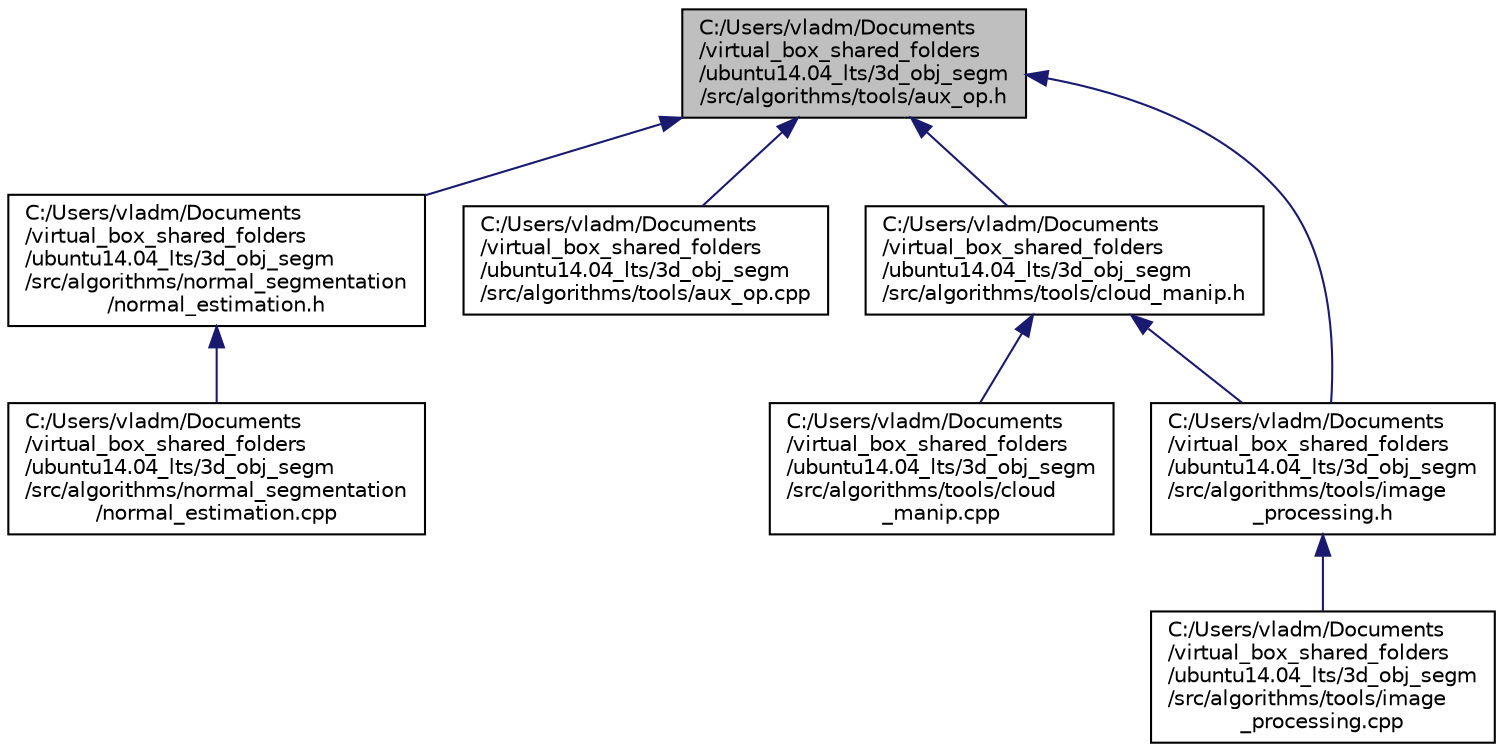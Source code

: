 digraph "C:/Users/vladm/Documents/virtual_box_shared_folders/ubuntu14.04_lts/3d_obj_segm/src/algorithms/tools/aux_op.h"
{
  edge [fontname="Helvetica",fontsize="10",labelfontname="Helvetica",labelfontsize="10"];
  node [fontname="Helvetica",fontsize="10",shape=record];
  Node1 [label="C:/Users/vladm/Documents\l/virtual_box_shared_folders\l/ubuntu14.04_lts/3d_obj_segm\l/src/algorithms/tools/aux_op.h",height=0.2,width=0.4,color="black", fillcolor="grey75", style="filled", fontcolor="black"];
  Node1 -> Node2 [dir="back",color="midnightblue",fontsize="10",style="solid"];
  Node2 [label="C:/Users/vladm/Documents\l/virtual_box_shared_folders\l/ubuntu14.04_lts/3d_obj_segm\l/src/algorithms/normal_segmentation\l/normal_estimation.h",height=0.2,width=0.4,color="black", fillcolor="white", style="filled",URL="$normal__estimation_8h.html"];
  Node2 -> Node3 [dir="back",color="midnightblue",fontsize="10",style="solid"];
  Node3 [label="C:/Users/vladm/Documents\l/virtual_box_shared_folders\l/ubuntu14.04_lts/3d_obj_segm\l/src/algorithms/normal_segmentation\l/normal_estimation.cpp",height=0.2,width=0.4,color="black", fillcolor="white", style="filled",URL="$normal__estimation_8cpp.html"];
  Node1 -> Node4 [dir="back",color="midnightblue",fontsize="10",style="solid"];
  Node4 [label="C:/Users/vladm/Documents\l/virtual_box_shared_folders\l/ubuntu14.04_lts/3d_obj_segm\l/src/algorithms/tools/aux_op.cpp",height=0.2,width=0.4,color="black", fillcolor="white", style="filled",URL="$aux__op_8cpp.html"];
  Node1 -> Node5 [dir="back",color="midnightblue",fontsize="10",style="solid"];
  Node5 [label="C:/Users/vladm/Documents\l/virtual_box_shared_folders\l/ubuntu14.04_lts/3d_obj_segm\l/src/algorithms/tools/cloud_manip.h",height=0.2,width=0.4,color="black", fillcolor="white", style="filled",URL="$cloud__manip_8h.html"];
  Node5 -> Node6 [dir="back",color="midnightblue",fontsize="10",style="solid"];
  Node6 [label="C:/Users/vladm/Documents\l/virtual_box_shared_folders\l/ubuntu14.04_lts/3d_obj_segm\l/src/algorithms/tools/cloud\l_manip.cpp",height=0.2,width=0.4,color="black", fillcolor="white", style="filled",URL="$cloud__manip_8cpp.html"];
  Node5 -> Node7 [dir="back",color="midnightblue",fontsize="10",style="solid"];
  Node7 [label="C:/Users/vladm/Documents\l/virtual_box_shared_folders\l/ubuntu14.04_lts/3d_obj_segm\l/src/algorithms/tools/image\l_processing.h",height=0.2,width=0.4,color="black", fillcolor="white", style="filled",URL="$image__processing_8h.html"];
  Node7 -> Node8 [dir="back",color="midnightblue",fontsize="10",style="solid"];
  Node8 [label="C:/Users/vladm/Documents\l/virtual_box_shared_folders\l/ubuntu14.04_lts/3d_obj_segm\l/src/algorithms/tools/image\l_processing.cpp",height=0.2,width=0.4,color="black", fillcolor="white", style="filled",URL="$image__processing_8cpp.html"];
  Node1 -> Node7 [dir="back",color="midnightblue",fontsize="10",style="solid"];
}
